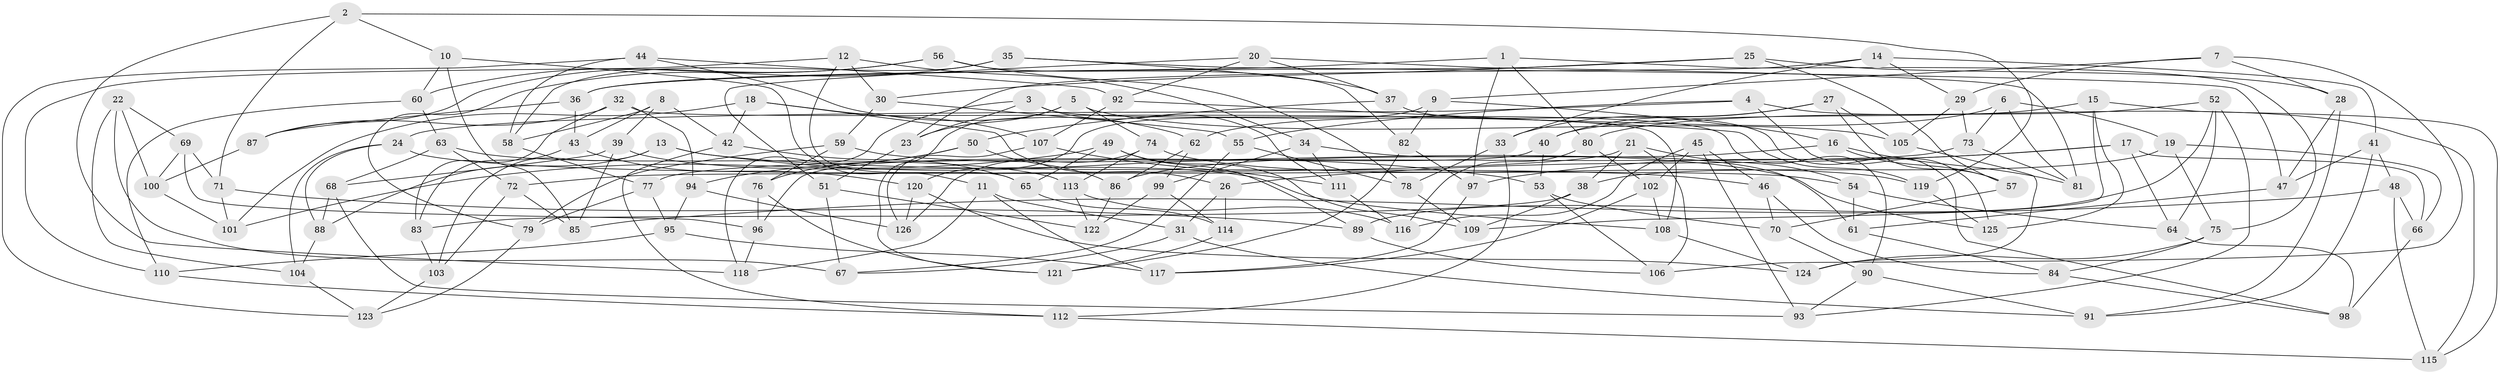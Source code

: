 // coarse degree distribution, {12: 0.013333333333333334, 4: 0.5466666666666666, 6: 0.25333333333333335, 7: 0.013333333333333334, 10: 0.013333333333333334, 5: 0.02666666666666667, 8: 0.12, 3: 0.013333333333333334}
// Generated by graph-tools (version 1.1) at 2025/20/03/04/25 18:20:47]
// undirected, 126 vertices, 252 edges
graph export_dot {
graph [start="1"]
  node [color=gray90,style=filled];
  1;
  2;
  3;
  4;
  5;
  6;
  7;
  8;
  9;
  10;
  11;
  12;
  13;
  14;
  15;
  16;
  17;
  18;
  19;
  20;
  21;
  22;
  23;
  24;
  25;
  26;
  27;
  28;
  29;
  30;
  31;
  32;
  33;
  34;
  35;
  36;
  37;
  38;
  39;
  40;
  41;
  42;
  43;
  44;
  45;
  46;
  47;
  48;
  49;
  50;
  51;
  52;
  53;
  54;
  55;
  56;
  57;
  58;
  59;
  60;
  61;
  62;
  63;
  64;
  65;
  66;
  67;
  68;
  69;
  70;
  71;
  72;
  73;
  74;
  75;
  76;
  77;
  78;
  79;
  80;
  81;
  82;
  83;
  84;
  85;
  86;
  87;
  88;
  89;
  90;
  91;
  92;
  93;
  94;
  95;
  96;
  97;
  98;
  99;
  100;
  101;
  102;
  103;
  104;
  105;
  106;
  107;
  108;
  109;
  110;
  111;
  112;
  113;
  114;
  115;
  116;
  117;
  118;
  119;
  120;
  121;
  122;
  123;
  124;
  125;
  126;
  1 -- 36;
  1 -- 75;
  1 -- 97;
  1 -- 80;
  2 -- 119;
  2 -- 10;
  2 -- 71;
  2 -- 118;
  3 -- 118;
  3 -- 90;
  3 -- 23;
  3 -- 111;
  4 -- 55;
  4 -- 24;
  4 -- 115;
  4 -- 125;
  5 -- 23;
  5 -- 105;
  5 -- 121;
  5 -- 74;
  6 -- 62;
  6 -- 81;
  6 -- 73;
  6 -- 19;
  7 -- 29;
  7 -- 106;
  7 -- 9;
  7 -- 28;
  8 -- 58;
  8 -- 39;
  8 -- 42;
  8 -- 43;
  9 -- 120;
  9 -- 16;
  9 -- 82;
  10 -- 60;
  10 -- 85;
  10 -- 11;
  11 -- 118;
  11 -- 31;
  11 -- 117;
  12 -- 34;
  12 -- 65;
  12 -- 30;
  12 -- 110;
  13 -- 53;
  13 -- 46;
  13 -- 103;
  13 -- 88;
  14 -- 41;
  14 -- 29;
  14 -- 33;
  14 -- 23;
  15 -- 109;
  15 -- 40;
  15 -- 125;
  15 -- 115;
  16 -- 86;
  16 -- 57;
  16 -- 81;
  17 -- 26;
  17 -- 97;
  17 -- 64;
  17 -- 66;
  18 -- 26;
  18 -- 107;
  18 -- 101;
  18 -- 42;
  19 -- 38;
  19 -- 66;
  19 -- 75;
  20 -- 92;
  20 -- 37;
  20 -- 81;
  20 -- 51;
  21 -- 106;
  21 -- 54;
  21 -- 72;
  21 -- 38;
  22 -- 100;
  22 -- 67;
  22 -- 69;
  22 -- 104;
  23 -- 51;
  24 -- 104;
  24 -- 88;
  24 -- 54;
  25 -- 30;
  25 -- 57;
  25 -- 36;
  25 -- 28;
  26 -- 31;
  26 -- 114;
  27 -- 105;
  27 -- 33;
  27 -- 57;
  27 -- 40;
  28 -- 47;
  28 -- 91;
  29 -- 73;
  29 -- 105;
  30 -- 55;
  30 -- 59;
  31 -- 91;
  31 -- 67;
  32 -- 83;
  32 -- 87;
  32 -- 108;
  32 -- 94;
  33 -- 78;
  33 -- 112;
  34 -- 61;
  34 -- 99;
  34 -- 111;
  35 -- 47;
  35 -- 58;
  35 -- 79;
  35 -- 37;
  36 -- 87;
  36 -- 43;
  37 -- 50;
  37 -- 98;
  38 -- 83;
  38 -- 109;
  39 -- 85;
  39 -- 68;
  39 -- 108;
  40 -- 96;
  40 -- 53;
  41 -- 48;
  41 -- 91;
  41 -- 47;
  42 -- 112;
  42 -- 65;
  43 -- 83;
  43 -- 120;
  44 -- 123;
  44 -- 92;
  44 -- 62;
  44 -- 58;
  45 -- 102;
  45 -- 93;
  45 -- 116;
  45 -- 46;
  46 -- 70;
  46 -- 84;
  47 -- 61;
  48 -- 85;
  48 -- 66;
  48 -- 115;
  49 -- 65;
  49 -- 109;
  49 -- 89;
  49 -- 101;
  50 -- 94;
  50 -- 76;
  50 -- 86;
  51 -- 67;
  51 -- 122;
  52 -- 89;
  52 -- 80;
  52 -- 93;
  52 -- 64;
  53 -- 70;
  53 -- 106;
  54 -- 64;
  54 -- 61;
  55 -- 78;
  55 -- 67;
  56 -- 60;
  56 -- 87;
  56 -- 82;
  56 -- 78;
  57 -- 70;
  58 -- 77;
  59 -- 79;
  59 -- 76;
  59 -- 125;
  60 -- 63;
  60 -- 110;
  61 -- 84;
  62 -- 86;
  62 -- 99;
  63 -- 68;
  63 -- 113;
  63 -- 72;
  64 -- 98;
  65 -- 114;
  66 -- 98;
  68 -- 88;
  68 -- 93;
  69 -- 96;
  69 -- 71;
  69 -- 100;
  70 -- 90;
  71 -- 101;
  71 -- 89;
  72 -- 85;
  72 -- 103;
  73 -- 77;
  73 -- 81;
  74 -- 119;
  74 -- 126;
  74 -- 113;
  75 -- 84;
  75 -- 124;
  76 -- 96;
  76 -- 121;
  77 -- 95;
  77 -- 79;
  78 -- 109;
  79 -- 123;
  80 -- 102;
  80 -- 116;
  82 -- 121;
  82 -- 97;
  83 -- 103;
  84 -- 98;
  86 -- 122;
  87 -- 100;
  88 -- 104;
  89 -- 106;
  90 -- 93;
  90 -- 91;
  92 -- 107;
  92 -- 119;
  94 -- 126;
  94 -- 95;
  95 -- 110;
  95 -- 117;
  96 -- 118;
  97 -- 117;
  99 -- 114;
  99 -- 122;
  100 -- 101;
  102 -- 108;
  102 -- 117;
  103 -- 123;
  104 -- 123;
  105 -- 124;
  107 -- 111;
  107 -- 126;
  108 -- 124;
  110 -- 112;
  111 -- 116;
  112 -- 115;
  113 -- 122;
  113 -- 116;
  114 -- 121;
  119 -- 125;
  120 -- 124;
  120 -- 126;
}
